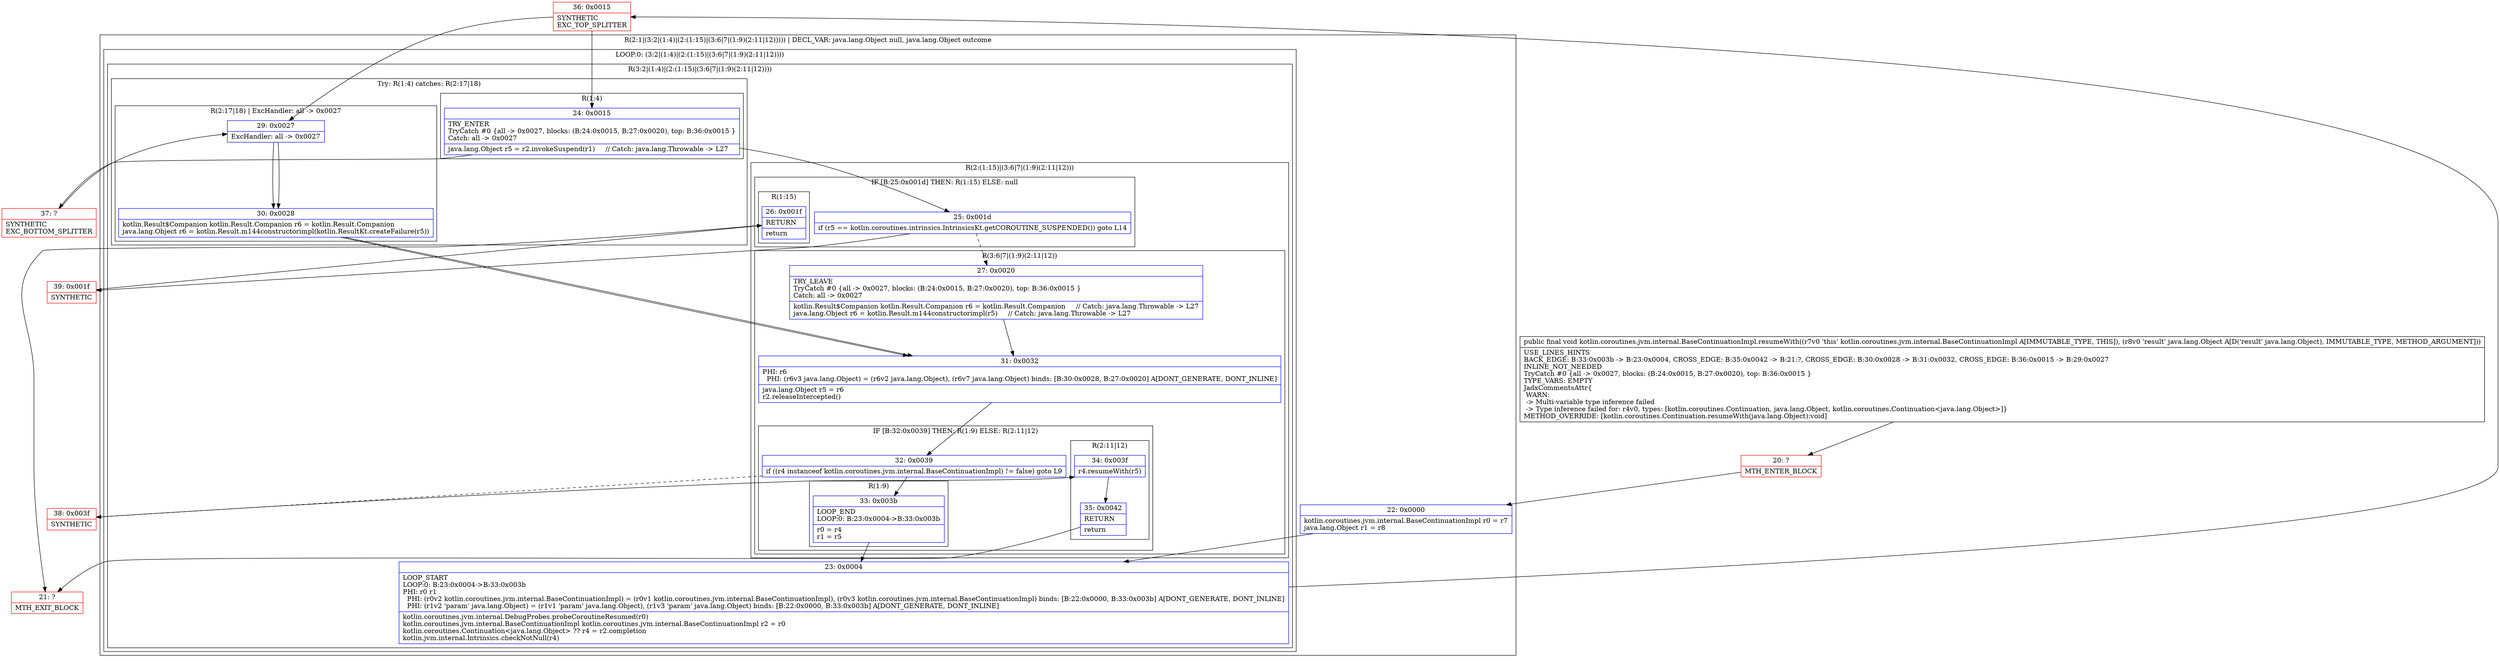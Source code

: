 digraph "CFG forkotlin.coroutines.jvm.internal.BaseContinuationImpl.resumeWith(Ljava\/lang\/Object;)V" {
subgraph cluster_Region_1274429484 {
label = "R(2:1|(3:2|(1:4)|(2:(1:15)|(3:6|7|(1:9)(2:11|12))))) | DECL_VAR: java.lang.Object null, java.lang.Object outcome\l";
node [shape=record,color=blue];
Node_22 [shape=record,label="{22\:\ 0x0000|kotlin.coroutines.jvm.internal.BaseContinuationImpl r0 = r7\ljava.lang.Object r1 = r8\l}"];
subgraph cluster_LoopRegion_1360367510 {
label = "LOOP:0: (3:2|(1:4)|(2:(1:15)|(3:6|7|(1:9)(2:11|12))))";
node [shape=record,color=blue];
subgraph cluster_Region_150140805 {
label = "R(3:2|(1:4)|(2:(1:15)|(3:6|7|(1:9)(2:11|12))))";
node [shape=record,color=blue];
Node_23 [shape=record,label="{23\:\ 0x0004|LOOP_START\lLOOP:0: B:23:0x0004\-\>B:33:0x003b\lPHI: r0 r1 \l  PHI: (r0v2 kotlin.coroutines.jvm.internal.BaseContinuationImpl) = (r0v1 kotlin.coroutines.jvm.internal.BaseContinuationImpl), (r0v3 kotlin.coroutines.jvm.internal.BaseContinuationImpl) binds: [B:22:0x0000, B:33:0x003b] A[DONT_GENERATE, DONT_INLINE]\l  PHI: (r1v2 'param' java.lang.Object) = (r1v1 'param' java.lang.Object), (r1v3 'param' java.lang.Object) binds: [B:22:0x0000, B:33:0x003b] A[DONT_GENERATE, DONT_INLINE]\l|kotlin.coroutines.jvm.internal.DebugProbes.probeCoroutineResumed(r0)\lkotlin.coroutines.jvm.internal.BaseContinuationImpl kotlin.coroutines.jvm.internal.BaseContinuationImpl r2 = r0\lkotlin.coroutines.Continuation\<java.lang.Object\> ?? r4 = r2.completion\lkotlin.jvm.internal.Intrinsics.checkNotNull(r4)\l}"];
subgraph cluster_TryCatchRegion_1924920911 {
label = "Try: R(1:4) catches: R(2:17|18)";
node [shape=record,color=blue];
subgraph cluster_Region_1331551983 {
label = "R(1:4)";
node [shape=record,color=blue];
Node_24 [shape=record,label="{24\:\ 0x0015|TRY_ENTER\lTryCatch #0 \{all \-\> 0x0027, blocks: (B:24:0x0015, B:27:0x0020), top: B:36:0x0015 \}\lCatch: all \-\> 0x0027\l|java.lang.Object r5 = r2.invokeSuspend(r1)     \/\/ Catch: java.lang.Throwable \-\> L27\l}"];
}
subgraph cluster_Region_1555450086 {
label = "R(2:17|18) | ExcHandler: all \-\> 0x0027\l";
node [shape=record,color=blue];
Node_29 [shape=record,label="{29\:\ 0x0027|ExcHandler: all \-\> 0x0027\l}"];
Node_30 [shape=record,label="{30\:\ 0x0028|kotlin.Result$Companion kotlin.Result.Companion r6 = kotlin.Result.Companion\ljava.lang.Object r6 = kotlin.Result.m144constructorimpl(kotlin.ResultKt.createFailure(r5))\l}"];
}
}
subgraph cluster_Region_2114470085 {
label = "R(2:(1:15)|(3:6|7|(1:9)(2:11|12)))";
node [shape=record,color=blue];
subgraph cluster_IfRegion_1925955624 {
label = "IF [B:25:0x001d] THEN: R(1:15) ELSE: null";
node [shape=record,color=blue];
Node_25 [shape=record,label="{25\:\ 0x001d|if (r5 == kotlin.coroutines.intrinsics.IntrinsicsKt.getCOROUTINE_SUSPENDED()) goto L14\l}"];
subgraph cluster_Region_2024048129 {
label = "R(1:15)";
node [shape=record,color=blue];
Node_26 [shape=record,label="{26\:\ 0x001f|RETURN\l|return\l}"];
}
}
subgraph cluster_Region_911413256 {
label = "R(3:6|7|(1:9)(2:11|12))";
node [shape=record,color=blue];
Node_27 [shape=record,label="{27\:\ 0x0020|TRY_LEAVE\lTryCatch #0 \{all \-\> 0x0027, blocks: (B:24:0x0015, B:27:0x0020), top: B:36:0x0015 \}\lCatch: all \-\> 0x0027\l|kotlin.Result$Companion kotlin.Result.Companion r6 = kotlin.Result.Companion     \/\/ Catch: java.lang.Throwable \-\> L27\ljava.lang.Object r6 = kotlin.Result.m144constructorimpl(r5)     \/\/ Catch: java.lang.Throwable \-\> L27\l}"];
Node_31 [shape=record,label="{31\:\ 0x0032|PHI: r6 \l  PHI: (r6v3 java.lang.Object) = (r6v2 java.lang.Object), (r6v7 java.lang.Object) binds: [B:30:0x0028, B:27:0x0020] A[DONT_GENERATE, DONT_INLINE]\l|java.lang.Object r5 = r6\lr2.releaseIntercepted()\l}"];
subgraph cluster_IfRegion_1659684367 {
label = "IF [B:32:0x0039] THEN: R(1:9) ELSE: R(2:11|12)";
node [shape=record,color=blue];
Node_32 [shape=record,label="{32\:\ 0x0039|if ((r4 instanceof kotlin.coroutines.jvm.internal.BaseContinuationImpl) != false) goto L9\l}"];
subgraph cluster_Region_1412434806 {
label = "R(1:9)";
node [shape=record,color=blue];
Node_33 [shape=record,label="{33\:\ 0x003b|LOOP_END\lLOOP:0: B:23:0x0004\-\>B:33:0x003b\l|r0 = r4\lr1 = r5\l}"];
}
subgraph cluster_Region_2101168904 {
label = "R(2:11|12)";
node [shape=record,color=blue];
Node_34 [shape=record,label="{34\:\ 0x003f|r4.resumeWith(r5)\l}"];
Node_35 [shape=record,label="{35\:\ 0x0042|RETURN\l|return\l}"];
}
}
}
}
}
}
}
subgraph cluster_Region_1555450086 {
label = "R(2:17|18) | ExcHandler: all \-\> 0x0027\l";
node [shape=record,color=blue];
Node_29 [shape=record,label="{29\:\ 0x0027|ExcHandler: all \-\> 0x0027\l}"];
Node_30 [shape=record,label="{30\:\ 0x0028|kotlin.Result$Companion kotlin.Result.Companion r6 = kotlin.Result.Companion\ljava.lang.Object r6 = kotlin.Result.m144constructorimpl(kotlin.ResultKt.createFailure(r5))\l}"];
}
Node_20 [shape=record,color=red,label="{20\:\ ?|MTH_ENTER_BLOCK\l}"];
Node_36 [shape=record,color=red,label="{36\:\ 0x0015|SYNTHETIC\lEXC_TOP_SPLITTER\l}"];
Node_38 [shape=record,color=red,label="{38\:\ 0x003f|SYNTHETIC\l}"];
Node_21 [shape=record,color=red,label="{21\:\ ?|MTH_EXIT_BLOCK\l}"];
Node_39 [shape=record,color=red,label="{39\:\ 0x001f|SYNTHETIC\l}"];
Node_37 [shape=record,color=red,label="{37\:\ ?|SYNTHETIC\lEXC_BOTTOM_SPLITTER\l}"];
MethodNode[shape=record,label="{public final void kotlin.coroutines.jvm.internal.BaseContinuationImpl.resumeWith((r7v0 'this' kotlin.coroutines.jvm.internal.BaseContinuationImpl A[IMMUTABLE_TYPE, THIS]), (r8v0 'result' java.lang.Object A[D('result' java.lang.Object), IMMUTABLE_TYPE, METHOD_ARGUMENT]))  | USE_LINES_HINTS\lBACK_EDGE: B:33:0x003b \-\> B:23:0x0004, CROSS_EDGE: B:35:0x0042 \-\> B:21:?, CROSS_EDGE: B:30:0x0028 \-\> B:31:0x0032, CROSS_EDGE: B:36:0x0015 \-\> B:29:0x0027\lINLINE_NOT_NEEDED\lTryCatch #0 \{all \-\> 0x0027, blocks: (B:24:0x0015, B:27:0x0020), top: B:36:0x0015 \}\lTYPE_VARS: EMPTY\lJadxCommentsAttr\{\l WARN: \l \-\> Multi\-variable type inference failed\l \-\> Type inference failed for: r4v0, types: [kotlin.coroutines.Continuation, java.lang.Object, kotlin.coroutines.Continuation\<java.lang.Object\>]\}\lMETHOD_OVERRIDE: [kotlin.coroutines.Continuation.resumeWith(java.lang.Object):void]\l}"];
MethodNode -> Node_20;Node_22 -> Node_23;
Node_23 -> Node_36;
Node_24 -> Node_25;
Node_24 -> Node_37;
Node_29 -> Node_30;
Node_30 -> Node_31;
Node_25 -> Node_27[style=dashed];
Node_25 -> Node_39;
Node_26 -> Node_21;
Node_27 -> Node_31;
Node_31 -> Node_32;
Node_32 -> Node_33;
Node_32 -> Node_38[style=dashed];
Node_33 -> Node_23;
Node_34 -> Node_35;
Node_35 -> Node_21;
Node_29 -> Node_30;
Node_30 -> Node_31;
Node_20 -> Node_22;
Node_36 -> Node_24;
Node_36 -> Node_29;
Node_38 -> Node_34;
Node_39 -> Node_26;
Node_37 -> Node_29;
}

